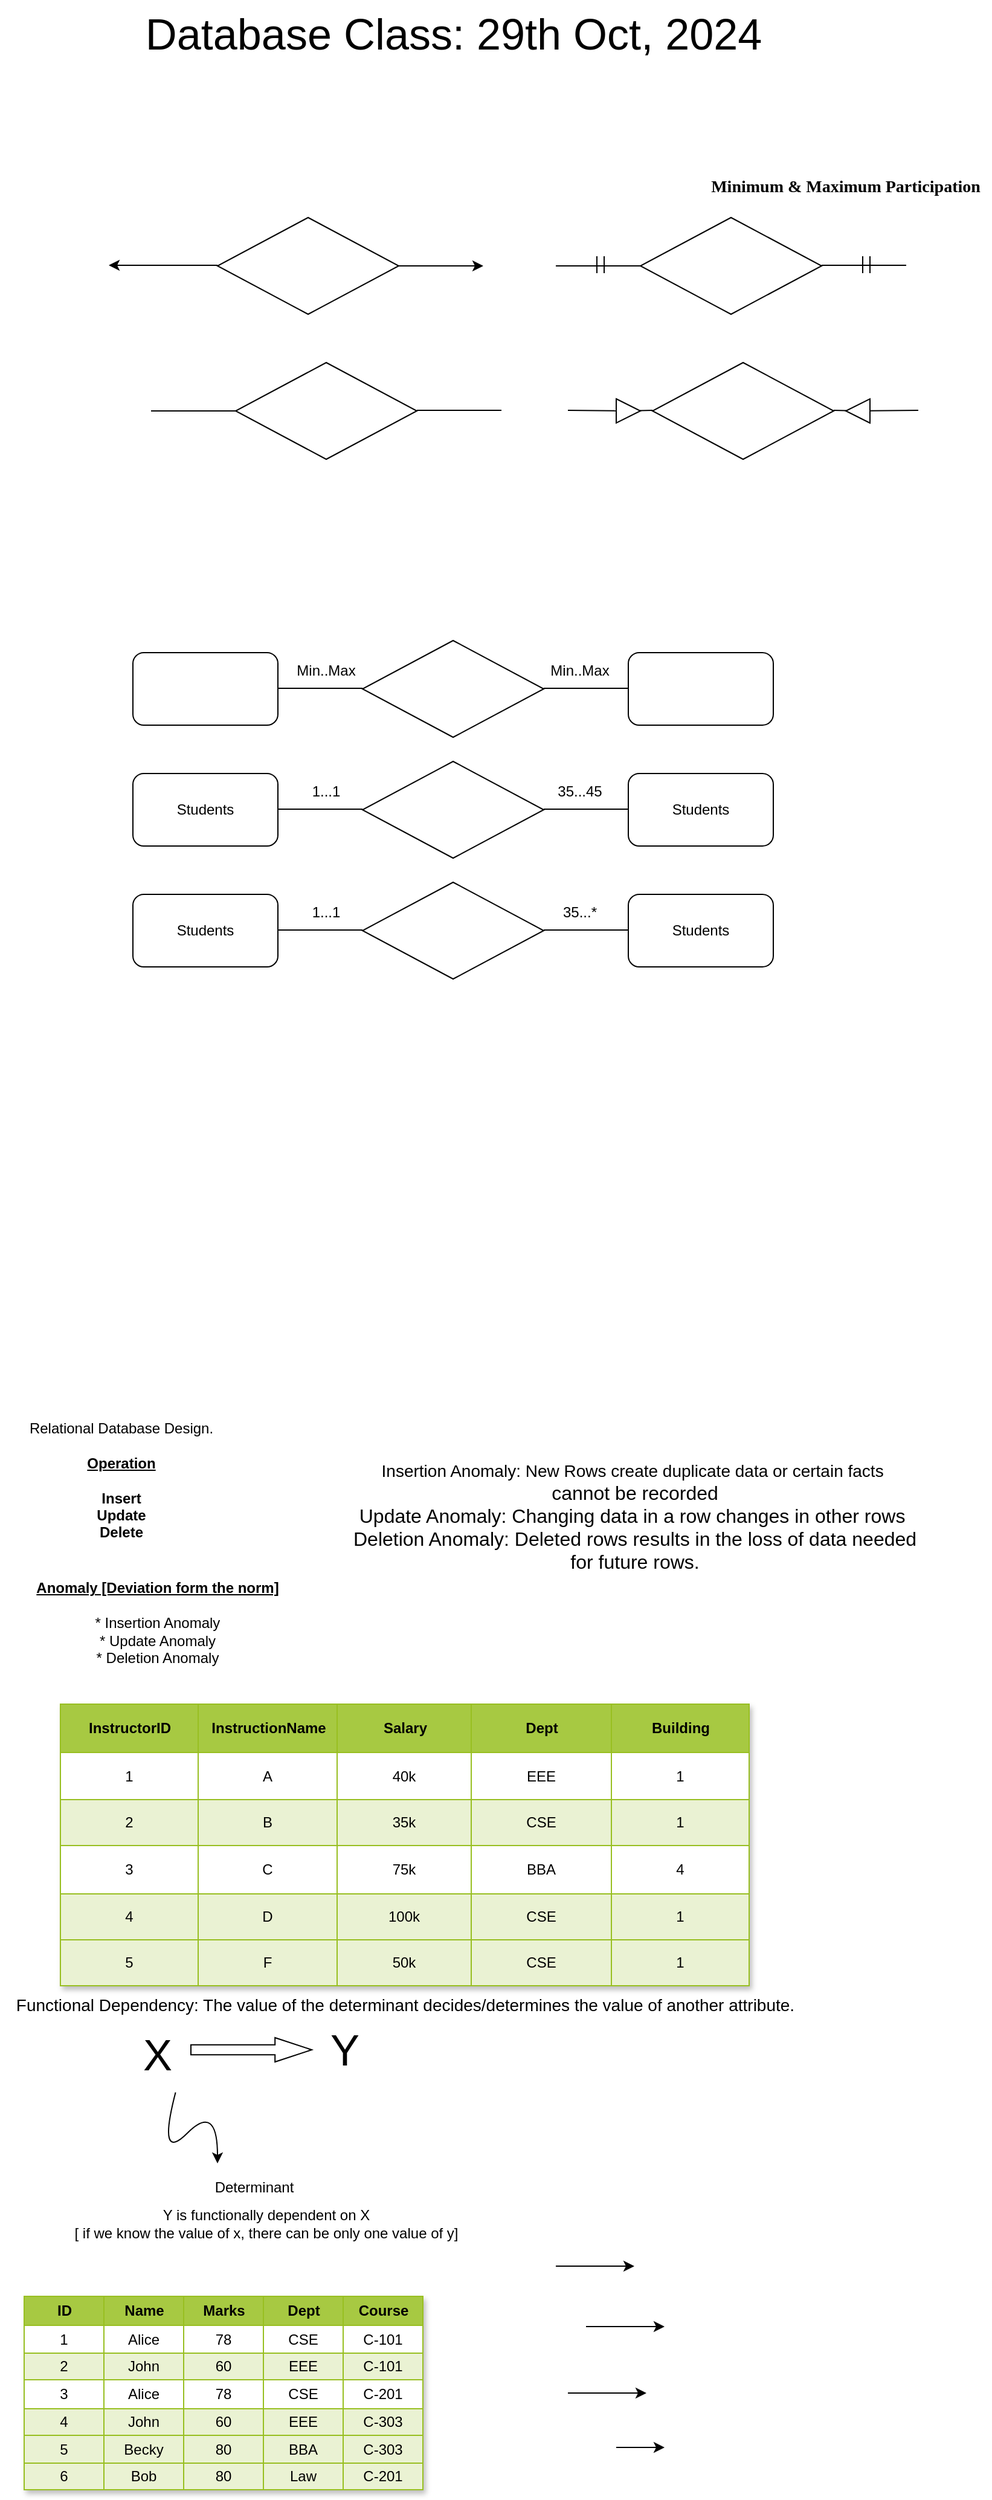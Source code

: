 <mxfile version="24.7.17">
  <diagram id="Yk2K_u58qDk7ZRmMdMYW" name="Page-1">
    <mxGraphModel dx="1114" dy="824" grid="1" gridSize="10" guides="1" tooltips="1" connect="1" arrows="1" fold="1" page="1" pageScale="1" pageWidth="827" pageHeight="1169" math="0" shadow="0">
      <root>
        <mxCell id="0" />
        <mxCell id="1" parent="0" />
        <mxCell id="kiROTx1vgatypAMxlg51-10" value="&lt;font face=&quot;Times New Roman&quot; style=&quot;font-size: 14px;&quot;&gt;&lt;b&gt;Minimum &amp;amp; Maximum Participation&lt;/b&gt;&lt;/font&gt;" style="text;html=1;align=center;verticalAlign=middle;whiteSpace=wrap;rounded=0;" parent="1" vertex="1">
          <mxGeometry x="580" y="160" width="240" height="30" as="geometry" />
        </mxCell>
        <mxCell id="kiROTx1vgatypAMxlg51-54" value="" style="group" parent="1" vertex="1" connectable="0">
          <mxGeometry x="110" y="550" width="530" height="80" as="geometry" />
        </mxCell>
        <mxCell id="kiROTx1vgatypAMxlg51-23" value="" style="rhombus;whiteSpace=wrap;html=1;" parent="kiROTx1vgatypAMxlg51-54" vertex="1">
          <mxGeometry x="190" width="150" height="80" as="geometry" />
        </mxCell>
        <mxCell id="kiROTx1vgatypAMxlg51-24" value="" style="endArrow=none;html=1;rounded=0;" parent="kiROTx1vgatypAMxlg51-54" edge="1">
          <mxGeometry width="50" height="50" relative="1" as="geometry">
            <mxPoint x="340" y="39.47" as="sourcePoint" />
            <mxPoint x="410" y="39.47" as="targetPoint" />
          </mxGeometry>
        </mxCell>
        <mxCell id="kiROTx1vgatypAMxlg51-25" value="" style="endArrow=none;html=1;rounded=0;" parent="kiROTx1vgatypAMxlg51-54" edge="1">
          <mxGeometry width="50" height="50" relative="1" as="geometry">
            <mxPoint x="120" y="39.47" as="sourcePoint" />
            <mxPoint x="190" y="39.47" as="targetPoint" />
          </mxGeometry>
        </mxCell>
        <mxCell id="kiROTx1vgatypAMxlg51-28" value="Min..Max" style="text;html=1;align=center;verticalAlign=middle;whiteSpace=wrap;rounded=0;" parent="kiROTx1vgatypAMxlg51-54" vertex="1">
          <mxGeometry x="340" y="10" width="60" height="30" as="geometry" />
        </mxCell>
        <mxCell id="kiROTx1vgatypAMxlg51-29" value="Min..Max" style="text;html=1;align=center;verticalAlign=middle;whiteSpace=wrap;rounded=0;" parent="kiROTx1vgatypAMxlg51-54" vertex="1">
          <mxGeometry x="130" y="10" width="60" height="30" as="geometry" />
        </mxCell>
        <mxCell id="kiROTx1vgatypAMxlg51-47" value="" style="rounded=1;whiteSpace=wrap;html=1;" parent="kiROTx1vgatypAMxlg51-54" vertex="1">
          <mxGeometry x="410" y="10" width="120" height="60" as="geometry" />
        </mxCell>
        <mxCell id="kiROTx1vgatypAMxlg51-48" value="" style="rounded=1;whiteSpace=wrap;html=1;" parent="kiROTx1vgatypAMxlg51-54" vertex="1">
          <mxGeometry y="10" width="120" height="60" as="geometry" />
        </mxCell>
        <mxCell id="kiROTx1vgatypAMxlg51-55" value="" style="group" parent="1" vertex="1" connectable="0">
          <mxGeometry x="110" y="650" width="530" height="80" as="geometry" />
        </mxCell>
        <mxCell id="kiROTx1vgatypAMxlg51-1" value="" style="rhombus;whiteSpace=wrap;html=1;" parent="kiROTx1vgatypAMxlg51-55" vertex="1">
          <mxGeometry x="190" width="150" height="80" as="geometry" />
        </mxCell>
        <mxCell id="kiROTx1vgatypAMxlg51-12" value="" style="endArrow=none;html=1;rounded=0;" parent="kiROTx1vgatypAMxlg51-55" edge="1">
          <mxGeometry width="50" height="50" relative="1" as="geometry">
            <mxPoint x="340" y="39.47" as="sourcePoint" />
            <mxPoint x="410" y="39.47" as="targetPoint" />
          </mxGeometry>
        </mxCell>
        <mxCell id="kiROTx1vgatypAMxlg51-13" value="" style="endArrow=none;html=1;rounded=0;" parent="kiROTx1vgatypAMxlg51-55" edge="1">
          <mxGeometry width="50" height="50" relative="1" as="geometry">
            <mxPoint x="120" y="39.47" as="sourcePoint" />
            <mxPoint x="190" y="39.47" as="targetPoint" />
          </mxGeometry>
        </mxCell>
        <mxCell id="kiROTx1vgatypAMxlg51-21" value="35...45" style="text;html=1;align=center;verticalAlign=middle;whiteSpace=wrap;rounded=0;" parent="kiROTx1vgatypAMxlg51-55" vertex="1">
          <mxGeometry x="340" y="10" width="60" height="30" as="geometry" />
        </mxCell>
        <mxCell id="kiROTx1vgatypAMxlg51-22" value="1...1" style="text;html=1;align=center;verticalAlign=middle;whiteSpace=wrap;rounded=0;" parent="kiROTx1vgatypAMxlg51-55" vertex="1">
          <mxGeometry x="130" y="10" width="60" height="30" as="geometry" />
        </mxCell>
        <mxCell id="kiROTx1vgatypAMxlg51-50" value="Students" style="rounded=1;whiteSpace=wrap;html=1;" parent="kiROTx1vgatypAMxlg51-55" vertex="1">
          <mxGeometry x="410" y="10" width="120" height="60" as="geometry" />
        </mxCell>
        <mxCell id="kiROTx1vgatypAMxlg51-51" value="Students" style="rounded=1;whiteSpace=wrap;html=1;" parent="kiROTx1vgatypAMxlg51-55" vertex="1">
          <mxGeometry y="10" width="120" height="60" as="geometry" />
        </mxCell>
        <mxCell id="kiROTx1vgatypAMxlg51-56" value="" style="group" parent="1" vertex="1" connectable="0">
          <mxGeometry x="110" y="750" width="530" height="80" as="geometry" />
        </mxCell>
        <mxCell id="kiROTx1vgatypAMxlg51-30" value="" style="rhombus;whiteSpace=wrap;html=1;" parent="kiROTx1vgatypAMxlg51-56" vertex="1">
          <mxGeometry x="190" width="150" height="80" as="geometry" />
        </mxCell>
        <mxCell id="kiROTx1vgatypAMxlg51-31" value="" style="endArrow=none;html=1;rounded=0;" parent="kiROTx1vgatypAMxlg51-56" edge="1">
          <mxGeometry width="50" height="50" relative="1" as="geometry">
            <mxPoint x="340" y="39.47" as="sourcePoint" />
            <mxPoint x="410" y="39.47" as="targetPoint" />
          </mxGeometry>
        </mxCell>
        <mxCell id="kiROTx1vgatypAMxlg51-32" value="" style="endArrow=none;html=1;rounded=0;" parent="kiROTx1vgatypAMxlg51-56" edge="1">
          <mxGeometry width="50" height="50" relative="1" as="geometry">
            <mxPoint x="120" y="39.47" as="sourcePoint" />
            <mxPoint x="190" y="39.47" as="targetPoint" />
          </mxGeometry>
        </mxCell>
        <mxCell id="kiROTx1vgatypAMxlg51-35" value="35...*" style="text;html=1;align=center;verticalAlign=middle;whiteSpace=wrap;rounded=0;" parent="kiROTx1vgatypAMxlg51-56" vertex="1">
          <mxGeometry x="340" y="10" width="60" height="30" as="geometry" />
        </mxCell>
        <mxCell id="kiROTx1vgatypAMxlg51-36" value="1...1" style="text;html=1;align=center;verticalAlign=middle;whiteSpace=wrap;rounded=0;" parent="kiROTx1vgatypAMxlg51-56" vertex="1">
          <mxGeometry x="130" y="10" width="60" height="30" as="geometry" />
        </mxCell>
        <mxCell id="kiROTx1vgatypAMxlg51-52" value="Students" style="rounded=1;whiteSpace=wrap;html=1;" parent="kiROTx1vgatypAMxlg51-56" vertex="1">
          <mxGeometry x="410" y="10" width="120" height="60" as="geometry" />
        </mxCell>
        <mxCell id="kiROTx1vgatypAMxlg51-53" value="Students" style="rounded=1;whiteSpace=wrap;html=1;" parent="kiROTx1vgatypAMxlg51-56" vertex="1">
          <mxGeometry y="10" width="120" height="60" as="geometry" />
        </mxCell>
        <mxCell id="kiROTx1vgatypAMxlg51-57" value="" style="group" parent="1" vertex="1" connectable="0">
          <mxGeometry x="470" y="320" width="290" height="80" as="geometry" />
        </mxCell>
        <mxCell id="kiROTx1vgatypAMxlg51-2" value="" style="rhombus;whiteSpace=wrap;html=1;" parent="kiROTx1vgatypAMxlg51-57" vertex="1">
          <mxGeometry x="70" width="150" height="80" as="geometry" />
        </mxCell>
        <mxCell id="kiROTx1vgatypAMxlg51-11" value="" style="endArrow=none;html=1;rounded=0;" parent="kiROTx1vgatypAMxlg51-57" source="kiROTx1vgatypAMxlg51-14" edge="1">
          <mxGeometry width="50" height="50" relative="1" as="geometry">
            <mxPoint x="220" y="39.47" as="sourcePoint" />
            <mxPoint x="290" y="39.47" as="targetPoint" />
          </mxGeometry>
        </mxCell>
        <mxCell id="kiROTx1vgatypAMxlg51-15" value="" style="endArrow=none;html=1;rounded=0;" parent="kiROTx1vgatypAMxlg51-57" target="kiROTx1vgatypAMxlg51-14" edge="1">
          <mxGeometry width="50" height="50" relative="1" as="geometry">
            <mxPoint x="220" y="39.47" as="sourcePoint" />
            <mxPoint x="290" y="39.47" as="targetPoint" />
          </mxGeometry>
        </mxCell>
        <mxCell id="kiROTx1vgatypAMxlg51-14" value="" style="triangle;whiteSpace=wrap;html=1;direction=west;" parent="kiROTx1vgatypAMxlg51-57" vertex="1">
          <mxGeometry x="230" y="30" width="20" height="20" as="geometry" />
        </mxCell>
        <mxCell id="kiROTx1vgatypAMxlg51-17" value="" style="endArrow=none;html=1;rounded=0;" parent="kiROTx1vgatypAMxlg51-57" source="kiROTx1vgatypAMxlg51-16" edge="1">
          <mxGeometry width="50" height="50" relative="1" as="geometry">
            <mxPoint y="39.47" as="sourcePoint" />
            <mxPoint x="70" y="39.47" as="targetPoint" />
          </mxGeometry>
        </mxCell>
        <mxCell id="kiROTx1vgatypAMxlg51-18" value="" style="endArrow=none;html=1;rounded=0;" parent="kiROTx1vgatypAMxlg51-57" target="kiROTx1vgatypAMxlg51-16" edge="1">
          <mxGeometry width="50" height="50" relative="1" as="geometry">
            <mxPoint y="39.47" as="sourcePoint" />
            <mxPoint x="70" y="39.47" as="targetPoint" />
          </mxGeometry>
        </mxCell>
        <mxCell id="kiROTx1vgatypAMxlg51-16" value="" style="triangle;whiteSpace=wrap;html=1;" parent="kiROTx1vgatypAMxlg51-57" vertex="1">
          <mxGeometry x="40" y="30" width="20" height="20" as="geometry" />
        </mxCell>
        <mxCell id="kiROTx1vgatypAMxlg51-58" value="" style="group" parent="1" vertex="1" connectable="0">
          <mxGeometry x="125" y="320" width="290" height="80" as="geometry" />
        </mxCell>
        <mxCell id="kiROTx1vgatypAMxlg51-37" value="" style="rhombus;whiteSpace=wrap;html=1;" parent="kiROTx1vgatypAMxlg51-58" vertex="1">
          <mxGeometry x="70" width="150" height="80" as="geometry" />
        </mxCell>
        <mxCell id="kiROTx1vgatypAMxlg51-38" value="" style="endArrow=none;html=1;rounded=0;" parent="kiROTx1vgatypAMxlg51-58" edge="1">
          <mxGeometry width="50" height="50" relative="1" as="geometry">
            <mxPoint y="40" as="sourcePoint" />
            <mxPoint x="70" y="40" as="targetPoint" />
          </mxGeometry>
        </mxCell>
        <mxCell id="kiROTx1vgatypAMxlg51-39" value="" style="endArrow=none;html=1;rounded=0;" parent="kiROTx1vgatypAMxlg51-58" edge="1">
          <mxGeometry width="50" height="50" relative="1" as="geometry">
            <mxPoint x="220" y="39.47" as="sourcePoint" />
            <mxPoint x="290" y="39.47" as="targetPoint" />
          </mxGeometry>
        </mxCell>
        <mxCell id="kiROTx1vgatypAMxlg51-59" value="" style="group" parent="1" vertex="1" connectable="0">
          <mxGeometry x="90" y="200" width="310" height="80" as="geometry" />
        </mxCell>
        <mxCell id="kiROTx1vgatypAMxlg51-4" value="" style="rhombus;whiteSpace=wrap;html=1;" parent="kiROTx1vgatypAMxlg51-59" vertex="1">
          <mxGeometry x="90" width="150" height="80" as="geometry" />
        </mxCell>
        <mxCell id="kiROTx1vgatypAMxlg51-5" value="" style="endArrow=classic;html=1;rounded=0;" parent="kiROTx1vgatypAMxlg51-59" edge="1">
          <mxGeometry width="50" height="50" relative="1" as="geometry">
            <mxPoint x="90" y="39.47" as="sourcePoint" />
            <mxPoint y="39.47" as="targetPoint" />
          </mxGeometry>
        </mxCell>
        <mxCell id="kiROTx1vgatypAMxlg51-6" value="" style="endArrow=classic;html=1;rounded=0;" parent="kiROTx1vgatypAMxlg51-59" edge="1">
          <mxGeometry width="50" height="50" relative="1" as="geometry">
            <mxPoint x="240" y="40" as="sourcePoint" />
            <mxPoint x="310" y="40" as="targetPoint" />
          </mxGeometry>
        </mxCell>
        <mxCell id="kiROTx1vgatypAMxlg51-60" value="" style="group" parent="1" vertex="1" connectable="0">
          <mxGeometry x="460" y="200" width="290" height="80" as="geometry" />
        </mxCell>
        <mxCell id="kiROTx1vgatypAMxlg51-3" value="" style="rhombus;whiteSpace=wrap;html=1;" parent="kiROTx1vgatypAMxlg51-60" vertex="1">
          <mxGeometry x="70" width="150" height="80" as="geometry" />
        </mxCell>
        <mxCell id="kiROTx1vgatypAMxlg51-7" value="" style="endArrow=none;html=1;rounded=0;" parent="kiROTx1vgatypAMxlg51-60" edge="1">
          <mxGeometry width="50" height="50" relative="1" as="geometry">
            <mxPoint y="40" as="sourcePoint" />
            <mxPoint x="70" y="40" as="targetPoint" />
          </mxGeometry>
        </mxCell>
        <mxCell id="kiROTx1vgatypAMxlg51-9" value="" style="endArrow=none;html=1;rounded=0;" parent="kiROTx1vgatypAMxlg51-60" edge="1">
          <mxGeometry width="50" height="50" relative="1" as="geometry">
            <mxPoint x="220" y="39.47" as="sourcePoint" />
            <mxPoint x="290" y="39.47" as="targetPoint" />
          </mxGeometry>
        </mxCell>
        <mxCell id="kiROTx1vgatypAMxlg51-43" value="" style="group;rotation=-45;" parent="kiROTx1vgatypAMxlg51-60" vertex="1" connectable="0">
          <mxGeometry x="250" y="32" width="14" height="14" as="geometry" />
        </mxCell>
        <mxCell id="kiROTx1vgatypAMxlg51-40" value="" style="endArrow=none;html=1;rounded=0;" parent="kiROTx1vgatypAMxlg51-43" edge="1">
          <mxGeometry width="50" height="50" relative="1" as="geometry">
            <mxPoint x="4" y="14" as="sourcePoint" />
            <mxPoint x="4" as="targetPoint" />
          </mxGeometry>
        </mxCell>
        <mxCell id="kiROTx1vgatypAMxlg51-42" value="" style="endArrow=none;html=1;rounded=0;" parent="kiROTx1vgatypAMxlg51-43" edge="1">
          <mxGeometry width="50" height="50" relative="1" as="geometry">
            <mxPoint x="10" y="14" as="sourcePoint" />
            <mxPoint x="10" as="targetPoint" />
          </mxGeometry>
        </mxCell>
        <mxCell id="kiROTx1vgatypAMxlg51-44" value="" style="group;rotation=-45;" parent="kiROTx1vgatypAMxlg51-60" vertex="1" connectable="0">
          <mxGeometry x="30" y="32" width="14" height="14" as="geometry" />
        </mxCell>
        <mxCell id="kiROTx1vgatypAMxlg51-45" value="" style="endArrow=none;html=1;rounded=0;" parent="kiROTx1vgatypAMxlg51-44" edge="1">
          <mxGeometry width="50" height="50" relative="1" as="geometry">
            <mxPoint x="4" y="14" as="sourcePoint" />
            <mxPoint x="4" as="targetPoint" />
          </mxGeometry>
        </mxCell>
        <mxCell id="kiROTx1vgatypAMxlg51-46" value="" style="endArrow=none;html=1;rounded=0;" parent="kiROTx1vgatypAMxlg51-44" edge="1">
          <mxGeometry width="50" height="50" relative="1" as="geometry">
            <mxPoint x="10" y="14" as="sourcePoint" />
            <mxPoint x="10" as="targetPoint" />
          </mxGeometry>
        </mxCell>
        <mxCell id="kiROTx1vgatypAMxlg51-108" value="Relational Database Design.&lt;div&gt;&lt;br&gt;&lt;/div&gt;&lt;div&gt;&lt;b&gt;&lt;u&gt;Operation&lt;/u&gt;&lt;/b&gt;&lt;/div&gt;&lt;div&gt;&lt;b&gt;&lt;u&gt;&lt;span style=&quot;white-space: pre;&quot;&gt;&#x9;&lt;/span&gt;&lt;span style=&quot;white-space: pre;&quot;&gt;&#x9;&lt;/span&gt;&lt;br&gt;&lt;/u&gt;&lt;/b&gt;&lt;/div&gt;&lt;div&gt;&lt;b&gt;Insert&lt;br&gt;&lt;/b&gt;&lt;/div&gt;&lt;div&gt;&lt;b&gt;Update&lt;/b&gt;&lt;/div&gt;&lt;div&gt;&lt;b&gt;Delete&lt;/b&gt;&lt;/div&gt;" style="text;html=1;align=center;verticalAlign=middle;resizable=0;points=[];autosize=1;strokeColor=none;fillColor=none;" parent="1" vertex="1">
          <mxGeometry x="10" y="1190" width="180" height="110" as="geometry" />
        </mxCell>
        <mxCell id="kiROTx1vgatypAMxlg51-109" value="&lt;b&gt;&lt;u&gt;Anomaly [Deviation form the norm]&lt;/u&gt;&lt;/b&gt;&lt;div&gt;&lt;b&gt;&lt;u&gt;&lt;br&gt;&lt;/u&gt;&lt;/b&gt;&lt;/div&gt;&lt;div&gt;* Insertion Anomaly&lt;/div&gt;&lt;div&gt;* Update Anomaly&lt;br&gt;&lt;/div&gt;&lt;div&gt;* Deletion Anomaly&lt;br&gt;&lt;/div&gt;&lt;div&gt;&lt;br&gt;&lt;/div&gt;" style="text;html=1;align=center;verticalAlign=middle;resizable=0;points=[];autosize=1;strokeColor=none;fillColor=none;" parent="1" vertex="1">
          <mxGeometry x="20" y="1320" width="220" height="100" as="geometry" />
        </mxCell>
        <mxCell id="kiROTx1vgatypAMxlg51-110" value="Assets" style="childLayout=tableLayout;recursiveResize=0;strokeColor=#98bf21;fillColor=#A7C942;shadow=1;fontColor=#000000;" parent="1" vertex="1">
          <mxGeometry x="50" y="1430" width="570" height="233" as="geometry" />
        </mxCell>
        <mxCell id="kiROTx1vgatypAMxlg51-111" style="shape=tableRow;horizontal=0;startSize=0;swimlaneHead=0;swimlaneBody=0;top=0;left=0;bottom=0;right=0;dropTarget=0;collapsible=0;recursiveResize=0;expand=0;fontStyle=0;strokeColor=inherit;fillColor=#ffffff;fontColor=#000000;" parent="kiROTx1vgatypAMxlg51-110" vertex="1">
          <mxGeometry width="570" height="40" as="geometry" />
        </mxCell>
        <mxCell id="kiROTx1vgatypAMxlg51-112" value="InstructorID" style="connectable=0;recursiveResize=0;strokeColor=inherit;fillColor=#A7C942;align=center;fontStyle=1;fontColor=#000000;html=1;" parent="kiROTx1vgatypAMxlg51-111" vertex="1">
          <mxGeometry width="114" height="40" as="geometry">
            <mxRectangle width="114" height="40" as="alternateBounds" />
          </mxGeometry>
        </mxCell>
        <mxCell id="kiROTx1vgatypAMxlg51-113" value="InstructionName" style="connectable=0;recursiveResize=0;strokeColor=inherit;fillColor=#A7C942;align=center;fontStyle=1;fontColor=#000000;html=1;" parent="kiROTx1vgatypAMxlg51-111" vertex="1">
          <mxGeometry x="114" width="115" height="40" as="geometry">
            <mxRectangle width="115" height="40" as="alternateBounds" />
          </mxGeometry>
        </mxCell>
        <mxCell id="kiROTx1vgatypAMxlg51-114" value="Salary" style="connectable=0;recursiveResize=0;strokeColor=inherit;fillColor=#A7C942;align=center;fontStyle=1;fontColor=#000000;html=1;" parent="kiROTx1vgatypAMxlg51-111" vertex="1">
          <mxGeometry x="229" width="111" height="40" as="geometry">
            <mxRectangle width="111" height="40" as="alternateBounds" />
          </mxGeometry>
        </mxCell>
        <mxCell id="12" value="Dept" style="connectable=0;recursiveResize=0;strokeColor=inherit;fillColor=#A7C942;align=center;fontStyle=1;fontColor=#000000;html=1;" parent="kiROTx1vgatypAMxlg51-111" vertex="1">
          <mxGeometry x="340" width="116" height="40" as="geometry">
            <mxRectangle width="116" height="40" as="alternateBounds" />
          </mxGeometry>
        </mxCell>
        <mxCell id="17" value="Building" style="connectable=0;recursiveResize=0;strokeColor=inherit;fillColor=#A7C942;align=center;fontStyle=1;fontColor=#000000;html=1;" parent="kiROTx1vgatypAMxlg51-111" vertex="1">
          <mxGeometry x="456" width="114" height="40" as="geometry">
            <mxRectangle width="114" height="40" as="alternateBounds" />
          </mxGeometry>
        </mxCell>
        <mxCell id="kiROTx1vgatypAMxlg51-115" value="" style="shape=tableRow;horizontal=0;startSize=0;swimlaneHead=0;swimlaneBody=0;top=0;left=0;bottom=0;right=0;dropTarget=0;collapsible=0;recursiveResize=0;expand=0;fontStyle=0;strokeColor=inherit;fillColor=#ffffff;fontColor=#000000;" parent="kiROTx1vgatypAMxlg51-110" vertex="1">
          <mxGeometry y="40" width="570" height="39" as="geometry" />
        </mxCell>
        <mxCell id="kiROTx1vgatypAMxlg51-116" value="1" style="connectable=0;recursiveResize=0;strokeColor=inherit;fillColor=inherit;align=center;whiteSpace=wrap;html=1;fontColor=#000000;" parent="kiROTx1vgatypAMxlg51-115" vertex="1">
          <mxGeometry width="114" height="39" as="geometry">
            <mxRectangle width="114" height="39" as="alternateBounds" />
          </mxGeometry>
        </mxCell>
        <mxCell id="kiROTx1vgatypAMxlg51-117" value="A" style="connectable=0;recursiveResize=0;strokeColor=inherit;fillColor=inherit;align=center;whiteSpace=wrap;html=1;fontColor=#000000;" parent="kiROTx1vgatypAMxlg51-115" vertex="1">
          <mxGeometry x="114" width="115" height="39" as="geometry">
            <mxRectangle width="115" height="39" as="alternateBounds" />
          </mxGeometry>
        </mxCell>
        <mxCell id="kiROTx1vgatypAMxlg51-118" value="40k" style="connectable=0;recursiveResize=0;strokeColor=inherit;fillColor=inherit;align=center;whiteSpace=wrap;html=1;fontColor=#000000;" parent="kiROTx1vgatypAMxlg51-115" vertex="1">
          <mxGeometry x="229" width="111" height="39" as="geometry">
            <mxRectangle width="111" height="39" as="alternateBounds" />
          </mxGeometry>
        </mxCell>
        <mxCell id="13" value="EEE" style="connectable=0;recursiveResize=0;strokeColor=inherit;fillColor=inherit;align=center;whiteSpace=wrap;html=1;fontColor=#000000;" parent="kiROTx1vgatypAMxlg51-115" vertex="1">
          <mxGeometry x="340" width="116" height="39" as="geometry">
            <mxRectangle width="116" height="39" as="alternateBounds" />
          </mxGeometry>
        </mxCell>
        <mxCell id="18" value="1" style="connectable=0;recursiveResize=0;strokeColor=inherit;fillColor=inherit;align=center;whiteSpace=wrap;html=1;fontColor=#000000;" parent="kiROTx1vgatypAMxlg51-115" vertex="1">
          <mxGeometry x="456" width="114" height="39" as="geometry">
            <mxRectangle width="114" height="39" as="alternateBounds" />
          </mxGeometry>
        </mxCell>
        <mxCell id="kiROTx1vgatypAMxlg51-119" value="" style="shape=tableRow;horizontal=0;startSize=0;swimlaneHead=0;swimlaneBody=0;top=0;left=0;bottom=0;right=0;dropTarget=0;collapsible=0;recursiveResize=0;expand=0;fontStyle=1;strokeColor=inherit;fillColor=#EAF2D3;fontColor=#000000;" parent="kiROTx1vgatypAMxlg51-110" vertex="1">
          <mxGeometry y="79" width="570" height="38" as="geometry" />
        </mxCell>
        <mxCell id="kiROTx1vgatypAMxlg51-120" value="2" style="connectable=0;recursiveResize=0;strokeColor=inherit;fillColor=inherit;whiteSpace=wrap;html=1;fontColor=#000000;" parent="kiROTx1vgatypAMxlg51-119" vertex="1">
          <mxGeometry width="114" height="38" as="geometry">
            <mxRectangle width="114" height="38" as="alternateBounds" />
          </mxGeometry>
        </mxCell>
        <mxCell id="kiROTx1vgatypAMxlg51-121" value="B" style="connectable=0;recursiveResize=0;strokeColor=inherit;fillColor=inherit;whiteSpace=wrap;html=1;fontColor=#000000;" parent="kiROTx1vgatypAMxlg51-119" vertex="1">
          <mxGeometry x="114" width="115" height="38" as="geometry">
            <mxRectangle width="115" height="38" as="alternateBounds" />
          </mxGeometry>
        </mxCell>
        <mxCell id="kiROTx1vgatypAMxlg51-122" value="35k" style="connectable=0;recursiveResize=0;strokeColor=inherit;fillColor=inherit;whiteSpace=wrap;html=1;fontColor=#000000;" parent="kiROTx1vgatypAMxlg51-119" vertex="1">
          <mxGeometry x="229" width="111" height="38" as="geometry">
            <mxRectangle width="111" height="38" as="alternateBounds" />
          </mxGeometry>
        </mxCell>
        <mxCell id="14" value="CSE" style="connectable=0;recursiveResize=0;strokeColor=inherit;fillColor=inherit;whiteSpace=wrap;html=1;fontColor=#000000;" parent="kiROTx1vgatypAMxlg51-119" vertex="1">
          <mxGeometry x="340" width="116" height="38" as="geometry">
            <mxRectangle width="116" height="38" as="alternateBounds" />
          </mxGeometry>
        </mxCell>
        <mxCell id="19" value="1" style="connectable=0;recursiveResize=0;strokeColor=inherit;fillColor=inherit;whiteSpace=wrap;html=1;fontColor=#000000;" parent="kiROTx1vgatypAMxlg51-119" vertex="1">
          <mxGeometry x="456" width="114" height="38" as="geometry">
            <mxRectangle width="114" height="38" as="alternateBounds" />
          </mxGeometry>
        </mxCell>
        <mxCell id="kiROTx1vgatypAMxlg51-123" value="" style="shape=tableRow;horizontal=0;startSize=0;swimlaneHead=0;swimlaneBody=0;top=0;left=0;bottom=0;right=0;dropTarget=0;collapsible=0;recursiveResize=0;expand=0;fontStyle=0;strokeColor=inherit;fillColor=#ffffff;fontColor=#000000;" parent="kiROTx1vgatypAMxlg51-110" vertex="1">
          <mxGeometry y="117" width="570" height="40" as="geometry" />
        </mxCell>
        <mxCell id="kiROTx1vgatypAMxlg51-124" value="3" style="connectable=0;recursiveResize=0;strokeColor=inherit;fillColor=inherit;fontStyle=0;align=center;whiteSpace=wrap;html=1;fontColor=#000000;" parent="kiROTx1vgatypAMxlg51-123" vertex="1">
          <mxGeometry width="114" height="40" as="geometry">
            <mxRectangle width="114" height="40" as="alternateBounds" />
          </mxGeometry>
        </mxCell>
        <mxCell id="kiROTx1vgatypAMxlg51-125" value="C" style="connectable=0;recursiveResize=0;strokeColor=inherit;fillColor=inherit;fontStyle=0;align=center;whiteSpace=wrap;html=1;fontColor=#000000;" parent="kiROTx1vgatypAMxlg51-123" vertex="1">
          <mxGeometry x="114" width="115" height="40" as="geometry">
            <mxRectangle width="115" height="40" as="alternateBounds" />
          </mxGeometry>
        </mxCell>
        <mxCell id="kiROTx1vgatypAMxlg51-126" value="75k" style="connectable=0;recursiveResize=0;strokeColor=inherit;fillColor=inherit;fontStyle=0;align=center;whiteSpace=wrap;html=1;fontColor=#000000;" parent="kiROTx1vgatypAMxlg51-123" vertex="1">
          <mxGeometry x="229" width="111" height="40" as="geometry">
            <mxRectangle width="111" height="40" as="alternateBounds" />
          </mxGeometry>
        </mxCell>
        <mxCell id="15" value="BBA" style="connectable=0;recursiveResize=0;strokeColor=inherit;fillColor=inherit;fontStyle=0;align=center;whiteSpace=wrap;html=1;fontColor=#000000;" parent="kiROTx1vgatypAMxlg51-123" vertex="1">
          <mxGeometry x="340" width="116" height="40" as="geometry">
            <mxRectangle width="116" height="40" as="alternateBounds" />
          </mxGeometry>
        </mxCell>
        <mxCell id="20" value="4" style="connectable=0;recursiveResize=0;strokeColor=inherit;fillColor=inherit;fontStyle=0;align=center;whiteSpace=wrap;html=1;fontColor=#000000;" parent="kiROTx1vgatypAMxlg51-123" vertex="1">
          <mxGeometry x="456" width="114" height="40" as="geometry">
            <mxRectangle width="114" height="40" as="alternateBounds" />
          </mxGeometry>
        </mxCell>
        <mxCell id="kiROTx1vgatypAMxlg51-127" value="" style="shape=tableRow;horizontal=0;startSize=0;swimlaneHead=0;swimlaneBody=0;top=0;left=0;bottom=0;right=0;dropTarget=0;collapsible=0;recursiveResize=0;expand=0;fontStyle=1;strokeColor=inherit;fillColor=#EAF2D3;fontColor=#000000;" parent="kiROTx1vgatypAMxlg51-110" vertex="1">
          <mxGeometry y="157" width="570" height="38" as="geometry" />
        </mxCell>
        <mxCell id="kiROTx1vgatypAMxlg51-128" value="4" style="connectable=0;recursiveResize=0;strokeColor=inherit;fillColor=inherit;whiteSpace=wrap;html=1;fontColor=#000000;" parent="kiROTx1vgatypAMxlg51-127" vertex="1">
          <mxGeometry width="114" height="38" as="geometry">
            <mxRectangle width="114" height="38" as="alternateBounds" />
          </mxGeometry>
        </mxCell>
        <mxCell id="kiROTx1vgatypAMxlg51-129" value="D" style="connectable=0;recursiveResize=0;strokeColor=inherit;fillColor=inherit;whiteSpace=wrap;html=1;fontColor=#000000;" parent="kiROTx1vgatypAMxlg51-127" vertex="1">
          <mxGeometry x="114" width="115" height="38" as="geometry">
            <mxRectangle width="115" height="38" as="alternateBounds" />
          </mxGeometry>
        </mxCell>
        <mxCell id="kiROTx1vgatypAMxlg51-130" value="100k" style="connectable=0;recursiveResize=0;strokeColor=inherit;fillColor=inherit;whiteSpace=wrap;html=1;fontColor=#000000;" parent="kiROTx1vgatypAMxlg51-127" vertex="1">
          <mxGeometry x="229" width="111" height="38" as="geometry">
            <mxRectangle width="111" height="38" as="alternateBounds" />
          </mxGeometry>
        </mxCell>
        <mxCell id="16" value="CSE" style="connectable=0;recursiveResize=0;strokeColor=inherit;fillColor=inherit;whiteSpace=wrap;html=1;fontColor=#000000;" parent="kiROTx1vgatypAMxlg51-127" vertex="1">
          <mxGeometry x="340" width="116" height="38" as="geometry">
            <mxRectangle width="116" height="38" as="alternateBounds" />
          </mxGeometry>
        </mxCell>
        <mxCell id="21" value="1" style="connectable=0;recursiveResize=0;strokeColor=inherit;fillColor=inherit;whiteSpace=wrap;html=1;fontColor=#000000;" parent="kiROTx1vgatypAMxlg51-127" vertex="1">
          <mxGeometry x="456" width="114" height="38" as="geometry">
            <mxRectangle width="114" height="38" as="alternateBounds" />
          </mxGeometry>
        </mxCell>
        <mxCell id="0HeSK_JTG-pXUbnhtXeK-101" value="" style="shape=tableRow;horizontal=0;startSize=0;swimlaneHead=0;swimlaneBody=0;top=0;left=0;bottom=0;right=0;dropTarget=0;collapsible=0;recursiveResize=0;expand=0;fontStyle=1;strokeColor=inherit;fillColor=#EAF2D3;fontColor=#000000;" parent="kiROTx1vgatypAMxlg51-110" vertex="1">
          <mxGeometry y="195" width="570" height="38" as="geometry" />
        </mxCell>
        <mxCell id="0HeSK_JTG-pXUbnhtXeK-102" value="5" style="connectable=0;recursiveResize=0;strokeColor=inherit;fillColor=inherit;whiteSpace=wrap;html=1;fontColor=#000000;" parent="0HeSK_JTG-pXUbnhtXeK-101" vertex="1">
          <mxGeometry width="114" height="38" as="geometry">
            <mxRectangle width="114" height="38" as="alternateBounds" />
          </mxGeometry>
        </mxCell>
        <mxCell id="0HeSK_JTG-pXUbnhtXeK-103" value="F" style="connectable=0;recursiveResize=0;strokeColor=inherit;fillColor=inherit;whiteSpace=wrap;html=1;fontColor=#000000;" parent="0HeSK_JTG-pXUbnhtXeK-101" vertex="1">
          <mxGeometry x="114" width="115" height="38" as="geometry">
            <mxRectangle width="115" height="38" as="alternateBounds" />
          </mxGeometry>
        </mxCell>
        <mxCell id="0HeSK_JTG-pXUbnhtXeK-104" value="50k" style="connectable=0;recursiveResize=0;strokeColor=inherit;fillColor=inherit;whiteSpace=wrap;html=1;fontColor=#000000;" parent="0HeSK_JTG-pXUbnhtXeK-101" vertex="1">
          <mxGeometry x="229" width="111" height="38" as="geometry">
            <mxRectangle width="111" height="38" as="alternateBounds" />
          </mxGeometry>
        </mxCell>
        <mxCell id="0HeSK_JTG-pXUbnhtXeK-105" value="CSE" style="connectable=0;recursiveResize=0;strokeColor=inherit;fillColor=inherit;whiteSpace=wrap;html=1;fontColor=#000000;" parent="0HeSK_JTG-pXUbnhtXeK-101" vertex="1">
          <mxGeometry x="340" width="116" height="38" as="geometry">
            <mxRectangle width="116" height="38" as="alternateBounds" />
          </mxGeometry>
        </mxCell>
        <mxCell id="0HeSK_JTG-pXUbnhtXeK-106" value="1" style="connectable=0;recursiveResize=0;strokeColor=inherit;fillColor=inherit;whiteSpace=wrap;html=1;fontColor=#000000;" parent="0HeSK_JTG-pXUbnhtXeK-101" vertex="1">
          <mxGeometry x="456" width="114" height="38" as="geometry">
            <mxRectangle width="114" height="38" as="alternateBounds" />
          </mxGeometry>
        </mxCell>
        <mxCell id="kiROTx1vgatypAMxlg51-178" value="&lt;font style=&quot;font-size: 14px;&quot;&gt;Insertion Anomaly: New Rows create duplicate data or certain facts&amp;nbsp;&lt;/font&gt;&lt;div&gt;&lt;font size=&quot;3&quot;&gt;cannot&amp;nbsp;&lt;span style=&quot;background-color: initial;&quot;&gt;be recorded&lt;/span&gt;&lt;/font&gt;&lt;div&gt;&lt;font size=&quot;3&quot;&gt;Update Anomaly: Changing data in a row changes in other rows&amp;nbsp;&lt;/font&gt;&lt;/div&gt;&lt;/div&gt;&lt;div&gt;&lt;font size=&quot;3&quot;&gt;Deletion Anomaly: Deleted rows results in the loss of data needed&lt;/font&gt;&lt;/div&gt;&lt;div&gt;&lt;font size=&quot;3&quot;&gt;for future rows.&lt;/font&gt;&lt;/div&gt;" style="text;html=1;align=center;verticalAlign=middle;resizable=0;points=[];autosize=1;strokeColor=none;fillColor=none;" parent="1" vertex="1">
          <mxGeometry x="280" y="1220" width="490" height="110" as="geometry" />
        </mxCell>
        <mxCell id="6" value="&lt;font style=&quot;font-size: 14px;&quot;&gt;Functional Dependency: The value of the determinant decides/determines the value of another attribute.&lt;/font&gt;" style="text;html=1;align=center;verticalAlign=middle;resizable=0;points=[];autosize=1;strokeColor=none;fillColor=none;" parent="1" vertex="1">
          <mxGeometry y="1664" width="670" height="30" as="geometry" />
        </mxCell>
        <mxCell id="22" value="&lt;font style=&quot;font-size: 36px;&quot;&gt;X&lt;/font&gt;" style="text;html=1;align=center;verticalAlign=middle;resizable=0;points=[];autosize=1;strokeColor=none;fillColor=none;fontSize=14;" parent="1" vertex="1">
          <mxGeometry x="105" y="1690" width="50" height="60" as="geometry" />
        </mxCell>
        <mxCell id="23" value="" style="shape=singleArrow;whiteSpace=wrap;html=1;arrowWidth=0.414;arrowSize=0.304;fontSize=36;" parent="1" vertex="1">
          <mxGeometry x="158" y="1706" width="100" height="20" as="geometry" />
        </mxCell>
        <mxCell id="24" value="&lt;font style=&quot;font-size: 36px;&quot;&gt;Y&lt;/font&gt;" style="text;html=1;align=center;verticalAlign=middle;resizable=0;points=[];autosize=1;strokeColor=none;fillColor=none;fontSize=14;" parent="1" vertex="1">
          <mxGeometry x="260" y="1686" width="50" height="60" as="geometry" />
        </mxCell>
        <mxCell id="25" value="" style="curved=1;endArrow=classic;html=1;fontSize=36;exitX=0.806;exitY=1.021;exitDx=0;exitDy=0;exitPerimeter=0;" parent="1" source="22" edge="1">
          <mxGeometry width="50" height="50" relative="1" as="geometry">
            <mxPoint x="150" y="1760" as="sourcePoint" />
            <mxPoint x="180" y="1810" as="targetPoint" />
            <Array as="points">
              <mxPoint x="130" y="1810" />
              <mxPoint x="180" y="1760" />
            </Array>
          </mxGeometry>
        </mxCell>
        <mxCell id="28" value="Determinant" style="text;html=1;align=center;verticalAlign=middle;resizable=0;points=[];autosize=1;strokeColor=none;fillColor=none;fontSize=12;" parent="1" vertex="1">
          <mxGeometry x="165" y="1815" width="90" height="30" as="geometry" />
        </mxCell>
        <mxCell id="29" value="Y is functionally dependent on X&lt;br&gt;[ if we know the value of x, there can be only one value of y]" style="text;html=1;align=center;verticalAlign=middle;resizable=0;points=[];autosize=1;strokeColor=none;fillColor=none;fontSize=12;" parent="1" vertex="1">
          <mxGeometry x="50" y="1840" width="340" height="40" as="geometry" />
        </mxCell>
        <mxCell id="30" value="Assets" style="childLayout=tableLayout;recursiveResize=0;strokeColor=#98bf21;fillColor=#A7C942;shadow=1;fontSize=12;fontColor=#000000;" parent="1" vertex="1">
          <mxGeometry x="20" y="1920" width="330" height="160" as="geometry" />
        </mxCell>
        <mxCell id="31" style="shape=tableRow;horizontal=0;startSize=0;swimlaneHead=0;swimlaneBody=0;top=0;left=0;bottom=0;right=0;dropTarget=0;collapsible=0;recursiveResize=0;expand=0;fontStyle=0;strokeColor=inherit;fillColor=#ffffff;fontSize=12;fontColor=#000000;" parent="30" vertex="1">
          <mxGeometry width="330" height="24" as="geometry" />
        </mxCell>
        <mxCell id="32" value="ID" style="connectable=0;recursiveResize=0;strokeColor=inherit;fillColor=#A7C942;align=center;fontStyle=1;fontColor=#000000;html=1;fontSize=12;" parent="31" vertex="1">
          <mxGeometry width="66" height="24" as="geometry">
            <mxRectangle width="66" height="24" as="alternateBounds" />
          </mxGeometry>
        </mxCell>
        <mxCell id="33" value="Name" style="connectable=0;recursiveResize=0;strokeColor=inherit;fillColor=#A7C942;align=center;fontStyle=1;fontColor=#000000;html=1;fontSize=12;" parent="31" vertex="1">
          <mxGeometry x="66" width="66" height="24" as="geometry">
            <mxRectangle width="66" height="24" as="alternateBounds" />
          </mxGeometry>
        </mxCell>
        <mxCell id="34" value="Marks" style="connectable=0;recursiveResize=0;strokeColor=inherit;fillColor=#A7C942;align=center;fontStyle=1;fontColor=#000000;html=1;fontSize=12;" parent="31" vertex="1">
          <mxGeometry x="132" width="66" height="24" as="geometry">
            <mxRectangle width="66" height="24" as="alternateBounds" />
          </mxGeometry>
        </mxCell>
        <mxCell id="51" value="Dept" style="connectable=0;recursiveResize=0;strokeColor=inherit;fillColor=#A7C942;align=center;fontStyle=1;fontColor=#000000;html=1;fontSize=12;" parent="31" vertex="1">
          <mxGeometry x="198" width="66" height="24" as="geometry">
            <mxRectangle width="66" height="24" as="alternateBounds" />
          </mxGeometry>
        </mxCell>
        <mxCell id="56" value="Course" style="connectable=0;recursiveResize=0;strokeColor=inherit;fillColor=#A7C942;align=center;fontStyle=1;fontColor=#000000;html=1;fontSize=12;" parent="31" vertex="1">
          <mxGeometry x="264" width="66" height="24" as="geometry">
            <mxRectangle width="66" height="24" as="alternateBounds" />
          </mxGeometry>
        </mxCell>
        <mxCell id="35" value="" style="shape=tableRow;horizontal=0;startSize=0;swimlaneHead=0;swimlaneBody=0;top=0;left=0;bottom=0;right=0;dropTarget=0;collapsible=0;recursiveResize=0;expand=0;fontStyle=0;strokeColor=inherit;fillColor=#ffffff;fontSize=12;fontColor=#000000;" parent="30" vertex="1">
          <mxGeometry y="24" width="330" height="23" as="geometry" />
        </mxCell>
        <mxCell id="36" value="1" style="connectable=0;recursiveResize=0;strokeColor=inherit;fillColor=inherit;align=center;whiteSpace=wrap;html=1;fontSize=12;fontColor=#000000;" parent="35" vertex="1">
          <mxGeometry width="66" height="23" as="geometry">
            <mxRectangle width="66" height="23" as="alternateBounds" />
          </mxGeometry>
        </mxCell>
        <mxCell id="37" value="Alice" style="connectable=0;recursiveResize=0;strokeColor=inherit;fillColor=inherit;align=center;whiteSpace=wrap;html=1;fontSize=12;fontColor=#000000;" parent="35" vertex="1">
          <mxGeometry x="66" width="66" height="23" as="geometry">
            <mxRectangle width="66" height="23" as="alternateBounds" />
          </mxGeometry>
        </mxCell>
        <mxCell id="38" value="78" style="connectable=0;recursiveResize=0;strokeColor=inherit;fillColor=inherit;align=center;whiteSpace=wrap;html=1;fontSize=12;fontColor=#000000;" parent="35" vertex="1">
          <mxGeometry x="132" width="66" height="23" as="geometry">
            <mxRectangle width="66" height="23" as="alternateBounds" />
          </mxGeometry>
        </mxCell>
        <mxCell id="52" value="CSE" style="connectable=0;recursiveResize=0;strokeColor=inherit;fillColor=inherit;align=center;whiteSpace=wrap;html=1;fontSize=12;fontColor=#000000;" parent="35" vertex="1">
          <mxGeometry x="198" width="66" height="23" as="geometry">
            <mxRectangle width="66" height="23" as="alternateBounds" />
          </mxGeometry>
        </mxCell>
        <mxCell id="57" value="C-101" style="connectable=0;recursiveResize=0;strokeColor=inherit;fillColor=inherit;align=center;whiteSpace=wrap;html=1;fontSize=12;fontColor=#000000;" parent="35" vertex="1">
          <mxGeometry x="264" width="66" height="23" as="geometry">
            <mxRectangle width="66" height="23" as="alternateBounds" />
          </mxGeometry>
        </mxCell>
        <mxCell id="39" value="" style="shape=tableRow;horizontal=0;startSize=0;swimlaneHead=0;swimlaneBody=0;top=0;left=0;bottom=0;right=0;dropTarget=0;collapsible=0;recursiveResize=0;expand=0;fontStyle=1;strokeColor=inherit;fillColor=#EAF2D3;fontSize=12;fontColor=#000000;" parent="30" vertex="1">
          <mxGeometry y="47" width="330" height="22" as="geometry" />
        </mxCell>
        <mxCell id="40" value="2" style="connectable=0;recursiveResize=0;strokeColor=inherit;fillColor=inherit;whiteSpace=wrap;html=1;fontSize=12;fontColor=#000000;" parent="39" vertex="1">
          <mxGeometry width="66" height="22" as="geometry">
            <mxRectangle width="66" height="22" as="alternateBounds" />
          </mxGeometry>
        </mxCell>
        <mxCell id="41" value="John" style="connectable=0;recursiveResize=0;strokeColor=inherit;fillColor=inherit;whiteSpace=wrap;html=1;fontSize=12;fontColor=#000000;" parent="39" vertex="1">
          <mxGeometry x="66" width="66" height="22" as="geometry">
            <mxRectangle width="66" height="22" as="alternateBounds" />
          </mxGeometry>
        </mxCell>
        <mxCell id="42" value="60" style="connectable=0;recursiveResize=0;strokeColor=inherit;fillColor=inherit;whiteSpace=wrap;html=1;fontSize=12;fontColor=#000000;" parent="39" vertex="1">
          <mxGeometry x="132" width="66" height="22" as="geometry">
            <mxRectangle width="66" height="22" as="alternateBounds" />
          </mxGeometry>
        </mxCell>
        <mxCell id="53" value="EEE" style="connectable=0;recursiveResize=0;strokeColor=inherit;fillColor=inherit;whiteSpace=wrap;html=1;fontSize=12;fontColor=#000000;" parent="39" vertex="1">
          <mxGeometry x="198" width="66" height="22" as="geometry">
            <mxRectangle width="66" height="22" as="alternateBounds" />
          </mxGeometry>
        </mxCell>
        <mxCell id="58" value="C-101" style="connectable=0;recursiveResize=0;strokeColor=inherit;fillColor=inherit;whiteSpace=wrap;html=1;fontSize=12;fontColor=#000000;" parent="39" vertex="1">
          <mxGeometry x="264" width="66" height="22" as="geometry">
            <mxRectangle width="66" height="22" as="alternateBounds" />
          </mxGeometry>
        </mxCell>
        <mxCell id="43" value="" style="shape=tableRow;horizontal=0;startSize=0;swimlaneHead=0;swimlaneBody=0;top=0;left=0;bottom=0;right=0;dropTarget=0;collapsible=0;recursiveResize=0;expand=0;fontStyle=0;strokeColor=inherit;fillColor=#ffffff;fontSize=12;fontColor=#000000;" parent="30" vertex="1">
          <mxGeometry y="69" width="330" height="24" as="geometry" />
        </mxCell>
        <mxCell id="44" value="3" style="connectable=0;recursiveResize=0;strokeColor=inherit;fillColor=inherit;fontStyle=0;align=center;whiteSpace=wrap;html=1;fontSize=12;fontColor=#000000;" parent="43" vertex="1">
          <mxGeometry width="66" height="24" as="geometry">
            <mxRectangle width="66" height="24" as="alternateBounds" />
          </mxGeometry>
        </mxCell>
        <mxCell id="45" value="Alice" style="connectable=0;recursiveResize=0;strokeColor=inherit;fillColor=inherit;fontStyle=0;align=center;whiteSpace=wrap;html=1;fontSize=12;fontColor=#000000;" parent="43" vertex="1">
          <mxGeometry x="66" width="66" height="24" as="geometry">
            <mxRectangle width="66" height="24" as="alternateBounds" />
          </mxGeometry>
        </mxCell>
        <mxCell id="46" value="78" style="connectable=0;recursiveResize=0;strokeColor=inherit;fillColor=inherit;fontStyle=0;align=center;whiteSpace=wrap;html=1;fontSize=12;fontColor=#000000;" parent="43" vertex="1">
          <mxGeometry x="132" width="66" height="24" as="geometry">
            <mxRectangle width="66" height="24" as="alternateBounds" />
          </mxGeometry>
        </mxCell>
        <mxCell id="54" value="CSE" style="connectable=0;recursiveResize=0;strokeColor=inherit;fillColor=inherit;fontStyle=0;align=center;whiteSpace=wrap;html=1;fontSize=12;fontColor=#000000;" parent="43" vertex="1">
          <mxGeometry x="198" width="66" height="24" as="geometry">
            <mxRectangle width="66" height="24" as="alternateBounds" />
          </mxGeometry>
        </mxCell>
        <mxCell id="59" value="C-201" style="connectable=0;recursiveResize=0;strokeColor=inherit;fillColor=inherit;fontStyle=0;align=center;whiteSpace=wrap;html=1;fontSize=12;fontColor=#000000;" parent="43" vertex="1">
          <mxGeometry x="264" width="66" height="24" as="geometry">
            <mxRectangle width="66" height="24" as="alternateBounds" />
          </mxGeometry>
        </mxCell>
        <mxCell id="61" value="" style="shape=tableRow;horizontal=0;startSize=0;swimlaneHead=0;swimlaneBody=0;top=0;left=0;bottom=0;right=0;dropTarget=0;collapsible=0;recursiveResize=0;expand=0;fontStyle=1;strokeColor=inherit;fillColor=#EAF2D3;fontSize=12;fontColor=#000000;" parent="30" vertex="1">
          <mxGeometry y="93" width="330" height="22" as="geometry" />
        </mxCell>
        <mxCell id="62" value="4" style="connectable=0;recursiveResize=0;strokeColor=inherit;fillColor=inherit;whiteSpace=wrap;html=1;fontSize=12;fontColor=#000000;" parent="61" vertex="1">
          <mxGeometry width="66" height="22" as="geometry">
            <mxRectangle width="66" height="22" as="alternateBounds" />
          </mxGeometry>
        </mxCell>
        <mxCell id="63" value="John" style="connectable=0;recursiveResize=0;strokeColor=inherit;fillColor=inherit;whiteSpace=wrap;html=1;fontSize=12;fontColor=#000000;" parent="61" vertex="1">
          <mxGeometry x="66" width="66" height="22" as="geometry">
            <mxRectangle width="66" height="22" as="alternateBounds" />
          </mxGeometry>
        </mxCell>
        <mxCell id="64" value="60" style="connectable=0;recursiveResize=0;strokeColor=inherit;fillColor=inherit;whiteSpace=wrap;html=1;fontSize=12;fontColor=#000000;" parent="61" vertex="1">
          <mxGeometry x="132" width="66" height="22" as="geometry">
            <mxRectangle width="66" height="22" as="alternateBounds" />
          </mxGeometry>
        </mxCell>
        <mxCell id="65" value="EEE" style="connectable=0;recursiveResize=0;strokeColor=inherit;fillColor=inherit;whiteSpace=wrap;html=1;fontSize=12;fontColor=#000000;" parent="61" vertex="1">
          <mxGeometry x="198" width="66" height="22" as="geometry">
            <mxRectangle width="66" height="22" as="alternateBounds" />
          </mxGeometry>
        </mxCell>
        <mxCell id="66" value="C-303" style="connectable=0;recursiveResize=0;strokeColor=inherit;fillColor=inherit;whiteSpace=wrap;html=1;fontSize=12;fontColor=#000000;" parent="61" vertex="1">
          <mxGeometry x="264" width="66" height="22" as="geometry">
            <mxRectangle width="66" height="22" as="alternateBounds" />
          </mxGeometry>
        </mxCell>
        <mxCell id="67" value="" style="shape=tableRow;horizontal=0;startSize=0;swimlaneHead=0;swimlaneBody=0;top=0;left=0;bottom=0;right=0;dropTarget=0;collapsible=0;recursiveResize=0;expand=0;fontStyle=1;strokeColor=inherit;fillColor=#EAF2D3;fontSize=12;fontColor=#000000;" parent="30" vertex="1">
          <mxGeometry y="115" width="330" height="23" as="geometry" />
        </mxCell>
        <mxCell id="68" value="5" style="connectable=0;recursiveResize=0;strokeColor=inherit;fillColor=inherit;whiteSpace=wrap;html=1;fontSize=12;fontColor=#000000;" parent="67" vertex="1">
          <mxGeometry width="66" height="23" as="geometry">
            <mxRectangle width="66" height="23" as="alternateBounds" />
          </mxGeometry>
        </mxCell>
        <mxCell id="69" value="Becky" style="connectable=0;recursiveResize=0;strokeColor=inherit;fillColor=inherit;whiteSpace=wrap;html=1;fontSize=12;fontColor=#000000;" parent="67" vertex="1">
          <mxGeometry x="66" width="66" height="23" as="geometry">
            <mxRectangle width="66" height="23" as="alternateBounds" />
          </mxGeometry>
        </mxCell>
        <mxCell id="70" value="80" style="connectable=0;recursiveResize=0;strokeColor=inherit;fillColor=inherit;whiteSpace=wrap;html=1;fontSize=12;fontColor=#000000;" parent="67" vertex="1">
          <mxGeometry x="132" width="66" height="23" as="geometry">
            <mxRectangle width="66" height="23" as="alternateBounds" />
          </mxGeometry>
        </mxCell>
        <mxCell id="71" value="BBA" style="connectable=0;recursiveResize=0;strokeColor=inherit;fillColor=inherit;whiteSpace=wrap;html=1;fontSize=12;fontColor=#000000;" parent="67" vertex="1">
          <mxGeometry x="198" width="66" height="23" as="geometry">
            <mxRectangle width="66" height="23" as="alternateBounds" />
          </mxGeometry>
        </mxCell>
        <mxCell id="72" value="C-303" style="connectable=0;recursiveResize=0;strokeColor=inherit;fillColor=inherit;whiteSpace=wrap;html=1;fontSize=12;fontColor=#000000;" parent="67" vertex="1">
          <mxGeometry x="264" width="66" height="23" as="geometry">
            <mxRectangle width="66" height="23" as="alternateBounds" />
          </mxGeometry>
        </mxCell>
        <mxCell id="47" value="" style="shape=tableRow;horizontal=0;startSize=0;swimlaneHead=0;swimlaneBody=0;top=0;left=0;bottom=0;right=0;dropTarget=0;collapsible=0;recursiveResize=0;expand=0;fontStyle=1;strokeColor=inherit;fillColor=#EAF2D3;fontSize=12;fontColor=#000000;" parent="30" vertex="1">
          <mxGeometry y="138" width="330" height="22" as="geometry" />
        </mxCell>
        <mxCell id="48" value="6" style="connectable=0;recursiveResize=0;strokeColor=inherit;fillColor=inherit;whiteSpace=wrap;html=1;fontSize=12;fontColor=#000000;" parent="47" vertex="1">
          <mxGeometry width="66" height="22" as="geometry">
            <mxRectangle width="66" height="22" as="alternateBounds" />
          </mxGeometry>
        </mxCell>
        <mxCell id="49" value="Bob" style="connectable=0;recursiveResize=0;strokeColor=inherit;fillColor=inherit;whiteSpace=wrap;html=1;fontSize=12;fontColor=#000000;" parent="47" vertex="1">
          <mxGeometry x="66" width="66" height="22" as="geometry">
            <mxRectangle width="66" height="22" as="alternateBounds" />
          </mxGeometry>
        </mxCell>
        <mxCell id="50" value="80" style="connectable=0;recursiveResize=0;strokeColor=inherit;fillColor=inherit;whiteSpace=wrap;html=1;fontSize=12;fontColor=#000000;" parent="47" vertex="1">
          <mxGeometry x="132" width="66" height="22" as="geometry">
            <mxRectangle width="66" height="22" as="alternateBounds" />
          </mxGeometry>
        </mxCell>
        <mxCell id="55" value="Law" style="connectable=0;recursiveResize=0;strokeColor=inherit;fillColor=inherit;whiteSpace=wrap;html=1;fontSize=12;fontColor=#000000;" parent="47" vertex="1">
          <mxGeometry x="198" width="66" height="22" as="geometry">
            <mxRectangle width="66" height="22" as="alternateBounds" />
          </mxGeometry>
        </mxCell>
        <mxCell id="60" value="C-201" style="connectable=0;recursiveResize=0;strokeColor=inherit;fillColor=inherit;whiteSpace=wrap;html=1;fontSize=12;fontColor=#000000;" parent="47" vertex="1">
          <mxGeometry x="264" width="66" height="22" as="geometry">
            <mxRectangle width="66" height="22" as="alternateBounds" />
          </mxGeometry>
        </mxCell>
        <mxCell id="90" value="" style="group" parent="1" connectable="0" vertex="1">
          <mxGeometry x="440" y="1985" width="180" height="30" as="geometry" />
        </mxCell>
        <mxCell id="83" value="" style="group" parent="90" connectable="0" vertex="1">
          <mxGeometry width="155" height="30" as="geometry" />
        </mxCell>
        <mxCell id="84" value="Id" style="text;html=1;align=center;verticalAlign=middle;resizable=0;points=[];autosize=1;strokeColor=none;fillColor=none;fontSize=12;fontColor=#FFFFFF;" parent="83" vertex="1">
          <mxGeometry width="30" height="30" as="geometry" />
        </mxCell>
        <mxCell id="85" value="Marks" style="text;html=1;align=center;verticalAlign=middle;resizable=0;points=[];autosize=1;strokeColor=none;fillColor=none;fontSize=12;fontColor=#FFFFFF;" parent="83" vertex="1">
          <mxGeometry x="95" width="60" height="30" as="geometry" />
        </mxCell>
        <mxCell id="86" value="" style="edgeStyle=none;html=1;fontSize=12;fontColor=#FFFFFF;" parent="83" source="84" target="85" edge="1">
          <mxGeometry relative="1" as="geometry" />
        </mxCell>
        <mxCell id="89" value="✅" style="text;html=1;align=center;verticalAlign=middle;resizable=0;points=[];autosize=1;strokeColor=none;fillColor=none;fontSize=12;fontColor=#FFFFFF;" parent="90" vertex="1">
          <mxGeometry x="140" width="40" height="30" as="geometry" />
        </mxCell>
        <mxCell id="91" value="" style="group" parent="1" connectable="0" vertex="1">
          <mxGeometry x="440" y="1930" width="180" height="30" as="geometry" />
        </mxCell>
        <mxCell id="78" value="" style="group" parent="91" connectable="0" vertex="1">
          <mxGeometry width="155" height="30" as="geometry" />
        </mxCell>
        <mxCell id="79" value="Name" style="text;html=1;align=center;verticalAlign=middle;resizable=0;points=[];autosize=1;strokeColor=none;fillColor=none;fontSize=12;fontColor=#FFFFFF;" parent="78" vertex="1">
          <mxGeometry x="-15" width="60" height="30" as="geometry" />
        </mxCell>
        <mxCell id="80" value="Id" style="text;html=1;align=center;verticalAlign=middle;resizable=0;points=[];autosize=1;strokeColor=none;fillColor=none;fontSize=12;fontColor=#FFFFFF;" parent="78" vertex="1">
          <mxGeometry x="110" width="30" height="30" as="geometry" />
        </mxCell>
        <mxCell id="81" value="" style="edgeStyle=none;html=1;fontSize=12;fontColor=#FFFFFF;" parent="78" source="79" target="80" edge="1">
          <mxGeometry relative="1" as="geometry" />
        </mxCell>
        <mxCell id="88" value="❌" style="text;html=1;align=center;verticalAlign=middle;resizable=0;points=[];autosize=1;strokeColor=none;fillColor=none;fontSize=12;fontColor=#FFFFFF;" parent="91" vertex="1">
          <mxGeometry x="140" width="40" height="30" as="geometry" />
        </mxCell>
        <mxCell id="92" value="" style="group" parent="1" connectable="0" vertex="1">
          <mxGeometry x="430" y="1880" width="190" height="30" as="geometry" />
        </mxCell>
        <mxCell id="77" value="" style="group" parent="92" connectable="0" vertex="1">
          <mxGeometry width="155" height="30" as="geometry" />
        </mxCell>
        <mxCell id="73" value="Id" style="text;html=1;align=center;verticalAlign=middle;resizable=0;points=[];autosize=1;strokeColor=none;fillColor=none;fontSize=12;fontColor=#FFFFFF;" parent="77" vertex="1">
          <mxGeometry width="30" height="30" as="geometry" />
        </mxCell>
        <mxCell id="75" value="Name" style="text;html=1;align=center;verticalAlign=middle;resizable=0;points=[];autosize=1;strokeColor=none;fillColor=none;fontSize=12;fontColor=#FFFFFF;" parent="77" vertex="1">
          <mxGeometry x="95" width="60" height="30" as="geometry" />
        </mxCell>
        <mxCell id="76" value="" style="edgeStyle=none;html=1;fontSize=12;fontColor=#FFFFFF;" parent="77" source="73" target="75" edge="1">
          <mxGeometry relative="1" as="geometry" />
        </mxCell>
        <mxCell id="87" value="✅" style="text;html=1;align=center;verticalAlign=middle;resizable=0;points=[];autosize=1;strokeColor=none;fillColor=none;fontSize=12;fontColor=#FFFFFF;" parent="92" vertex="1">
          <mxGeometry x="150" width="40" height="30" as="geometry" />
        </mxCell>
        <mxCell id="95" value="" style="group" parent="1" connectable="0" vertex="1">
          <mxGeometry x="450" y="2030" width="180" height="30" as="geometry" />
        </mxCell>
        <mxCell id="96" value="" style="group" parent="95" connectable="0" vertex="1">
          <mxGeometry width="155" height="30" as="geometry" />
        </mxCell>
        <mxCell id="97" value="Name, Marks" style="text;html=1;align=center;verticalAlign=middle;resizable=0;points=[];autosize=1;strokeColor=none;fillColor=none;fontSize=12;fontColor=#FFFFFF;" parent="96" vertex="1">
          <mxGeometry x="-30" width="90" height="30" as="geometry" />
        </mxCell>
        <mxCell id="98" value="Dept" style="text;html=1;align=center;verticalAlign=middle;resizable=0;points=[];autosize=1;strokeColor=none;fillColor=none;fontSize=12;fontColor=#FFFFFF;" parent="96" vertex="1">
          <mxGeometry x="100" width="50" height="30" as="geometry" />
        </mxCell>
        <mxCell id="99" value="" style="edgeStyle=none;html=1;fontSize=12;fontColor=#FFFFFF;" parent="96" source="97" target="98" edge="1">
          <mxGeometry relative="1" as="geometry" />
        </mxCell>
        <mxCell id="100" value="✅" style="text;html=1;align=center;verticalAlign=middle;resizable=0;points=[];autosize=1;strokeColor=none;fillColor=none;fontSize=12;fontColor=#FFFFFF;" parent="95" vertex="1">
          <mxGeometry x="140" width="40" height="30" as="geometry" />
        </mxCell>
        <mxCell id="kiROTx1vgatypAMxlg51-180" value="&lt;font style=&quot;font-size: 36px;&quot;&gt;Database Class: 29th Oct, 2024&lt;/font&gt;&lt;div&gt;&lt;font style=&quot;font-size: 36px;&quot;&gt;&lt;br&gt;&lt;/font&gt;&lt;/div&gt;" style="text;html=1;align=center;verticalAlign=middle;resizable=0;points=[];autosize=1;strokeColor=none;fillColor=none;" parent="1" vertex="1">
          <mxGeometry x="110" y="20" width="530" height="100" as="geometry" />
        </mxCell>
      </root>
    </mxGraphModel>
  </diagram>
</mxfile>
